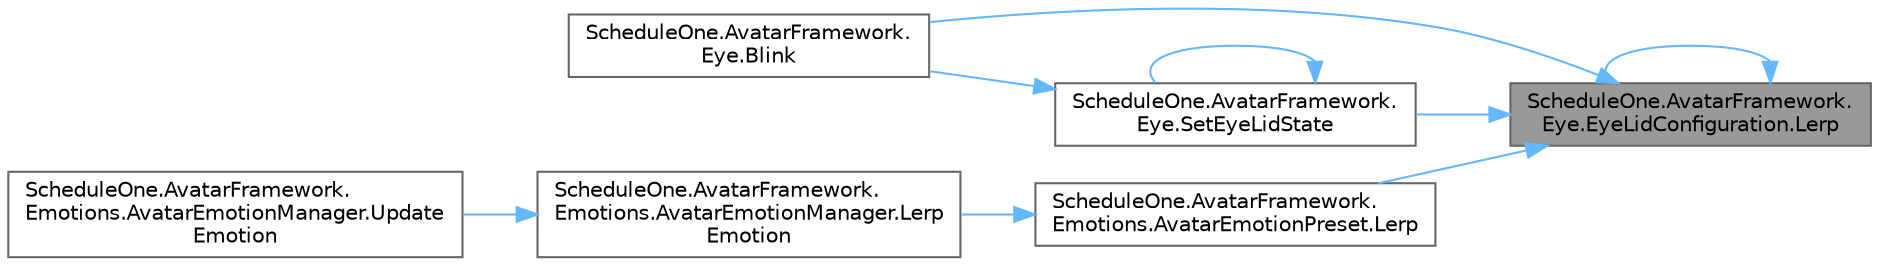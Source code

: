 digraph "ScheduleOne.AvatarFramework.Eye.EyeLidConfiguration.Lerp"
{
 // LATEX_PDF_SIZE
  bgcolor="transparent";
  edge [fontname=Helvetica,fontsize=10,labelfontname=Helvetica,labelfontsize=10];
  node [fontname=Helvetica,fontsize=10,shape=box,height=0.2,width=0.4];
  rankdir="RL";
  Node1 [id="Node000001",label="ScheduleOne.AvatarFramework.\lEye.EyeLidConfiguration.Lerp",height=0.2,width=0.4,color="gray40", fillcolor="grey60", style="filled", fontcolor="black",tooltip=" "];
  Node1 -> Node2 [id="edge1_Node000001_Node000002",dir="back",color="steelblue1",style="solid",tooltip=" "];
  Node2 [id="Node000002",label="ScheduleOne.AvatarFramework.\lEye.Blink",height=0.2,width=0.4,color="grey40", fillcolor="white", style="filled",URL="$class_schedule_one_1_1_avatar_framework_1_1_eye.html#af49f3f0e454c04970a470995d8a446b2",tooltip=" "];
  Node1 -> Node3 [id="edge2_Node000001_Node000003",dir="back",color="steelblue1",style="solid",tooltip=" "];
  Node3 [id="Node000003",label="ScheduleOne.AvatarFramework.\lEmotions.AvatarEmotionPreset.Lerp",height=0.2,width=0.4,color="grey40", fillcolor="white", style="filled",URL="$class_schedule_one_1_1_avatar_framework_1_1_emotions_1_1_avatar_emotion_preset.html#ac9c5b6cb04f847e67f18d6726f2fa28e",tooltip=" "];
  Node3 -> Node4 [id="edge3_Node000003_Node000004",dir="back",color="steelblue1",style="solid",tooltip=" "];
  Node4 [id="Node000004",label="ScheduleOne.AvatarFramework.\lEmotions.AvatarEmotionManager.Lerp\lEmotion",height=0.2,width=0.4,color="grey40", fillcolor="white", style="filled",URL="$class_schedule_one_1_1_avatar_framework_1_1_emotions_1_1_avatar_emotion_manager.html#a4f1df75ed37ab8898b70603231b9a7f4",tooltip=" "];
  Node4 -> Node5 [id="edge4_Node000004_Node000005",dir="back",color="steelblue1",style="solid",tooltip=" "];
  Node5 [id="Node000005",label="ScheduleOne.AvatarFramework.\lEmotions.AvatarEmotionManager.Update\lEmotion",height=0.2,width=0.4,color="grey40", fillcolor="white", style="filled",URL="$class_schedule_one_1_1_avatar_framework_1_1_emotions_1_1_avatar_emotion_manager.html#aa2d301538ddc34ea0bd836b6856ee8e0",tooltip=" "];
  Node1 -> Node1 [id="edge5_Node000001_Node000001",dir="back",color="steelblue1",style="solid",tooltip=" "];
  Node1 -> Node6 [id="edge6_Node000001_Node000006",dir="back",color="steelblue1",style="solid",tooltip=" "];
  Node6 [id="Node000006",label="ScheduleOne.AvatarFramework.\lEye.SetEyeLidState",height=0.2,width=0.4,color="grey40", fillcolor="white", style="filled",URL="$class_schedule_one_1_1_avatar_framework_1_1_eye.html#ad6c667af3a8777b6503d5b1c373ee60e",tooltip=" "];
  Node6 -> Node2 [id="edge7_Node000006_Node000002",dir="back",color="steelblue1",style="solid",tooltip=" "];
  Node6 -> Node6 [id="edge8_Node000006_Node000006",dir="back",color="steelblue1",style="solid",tooltip=" "];
}

